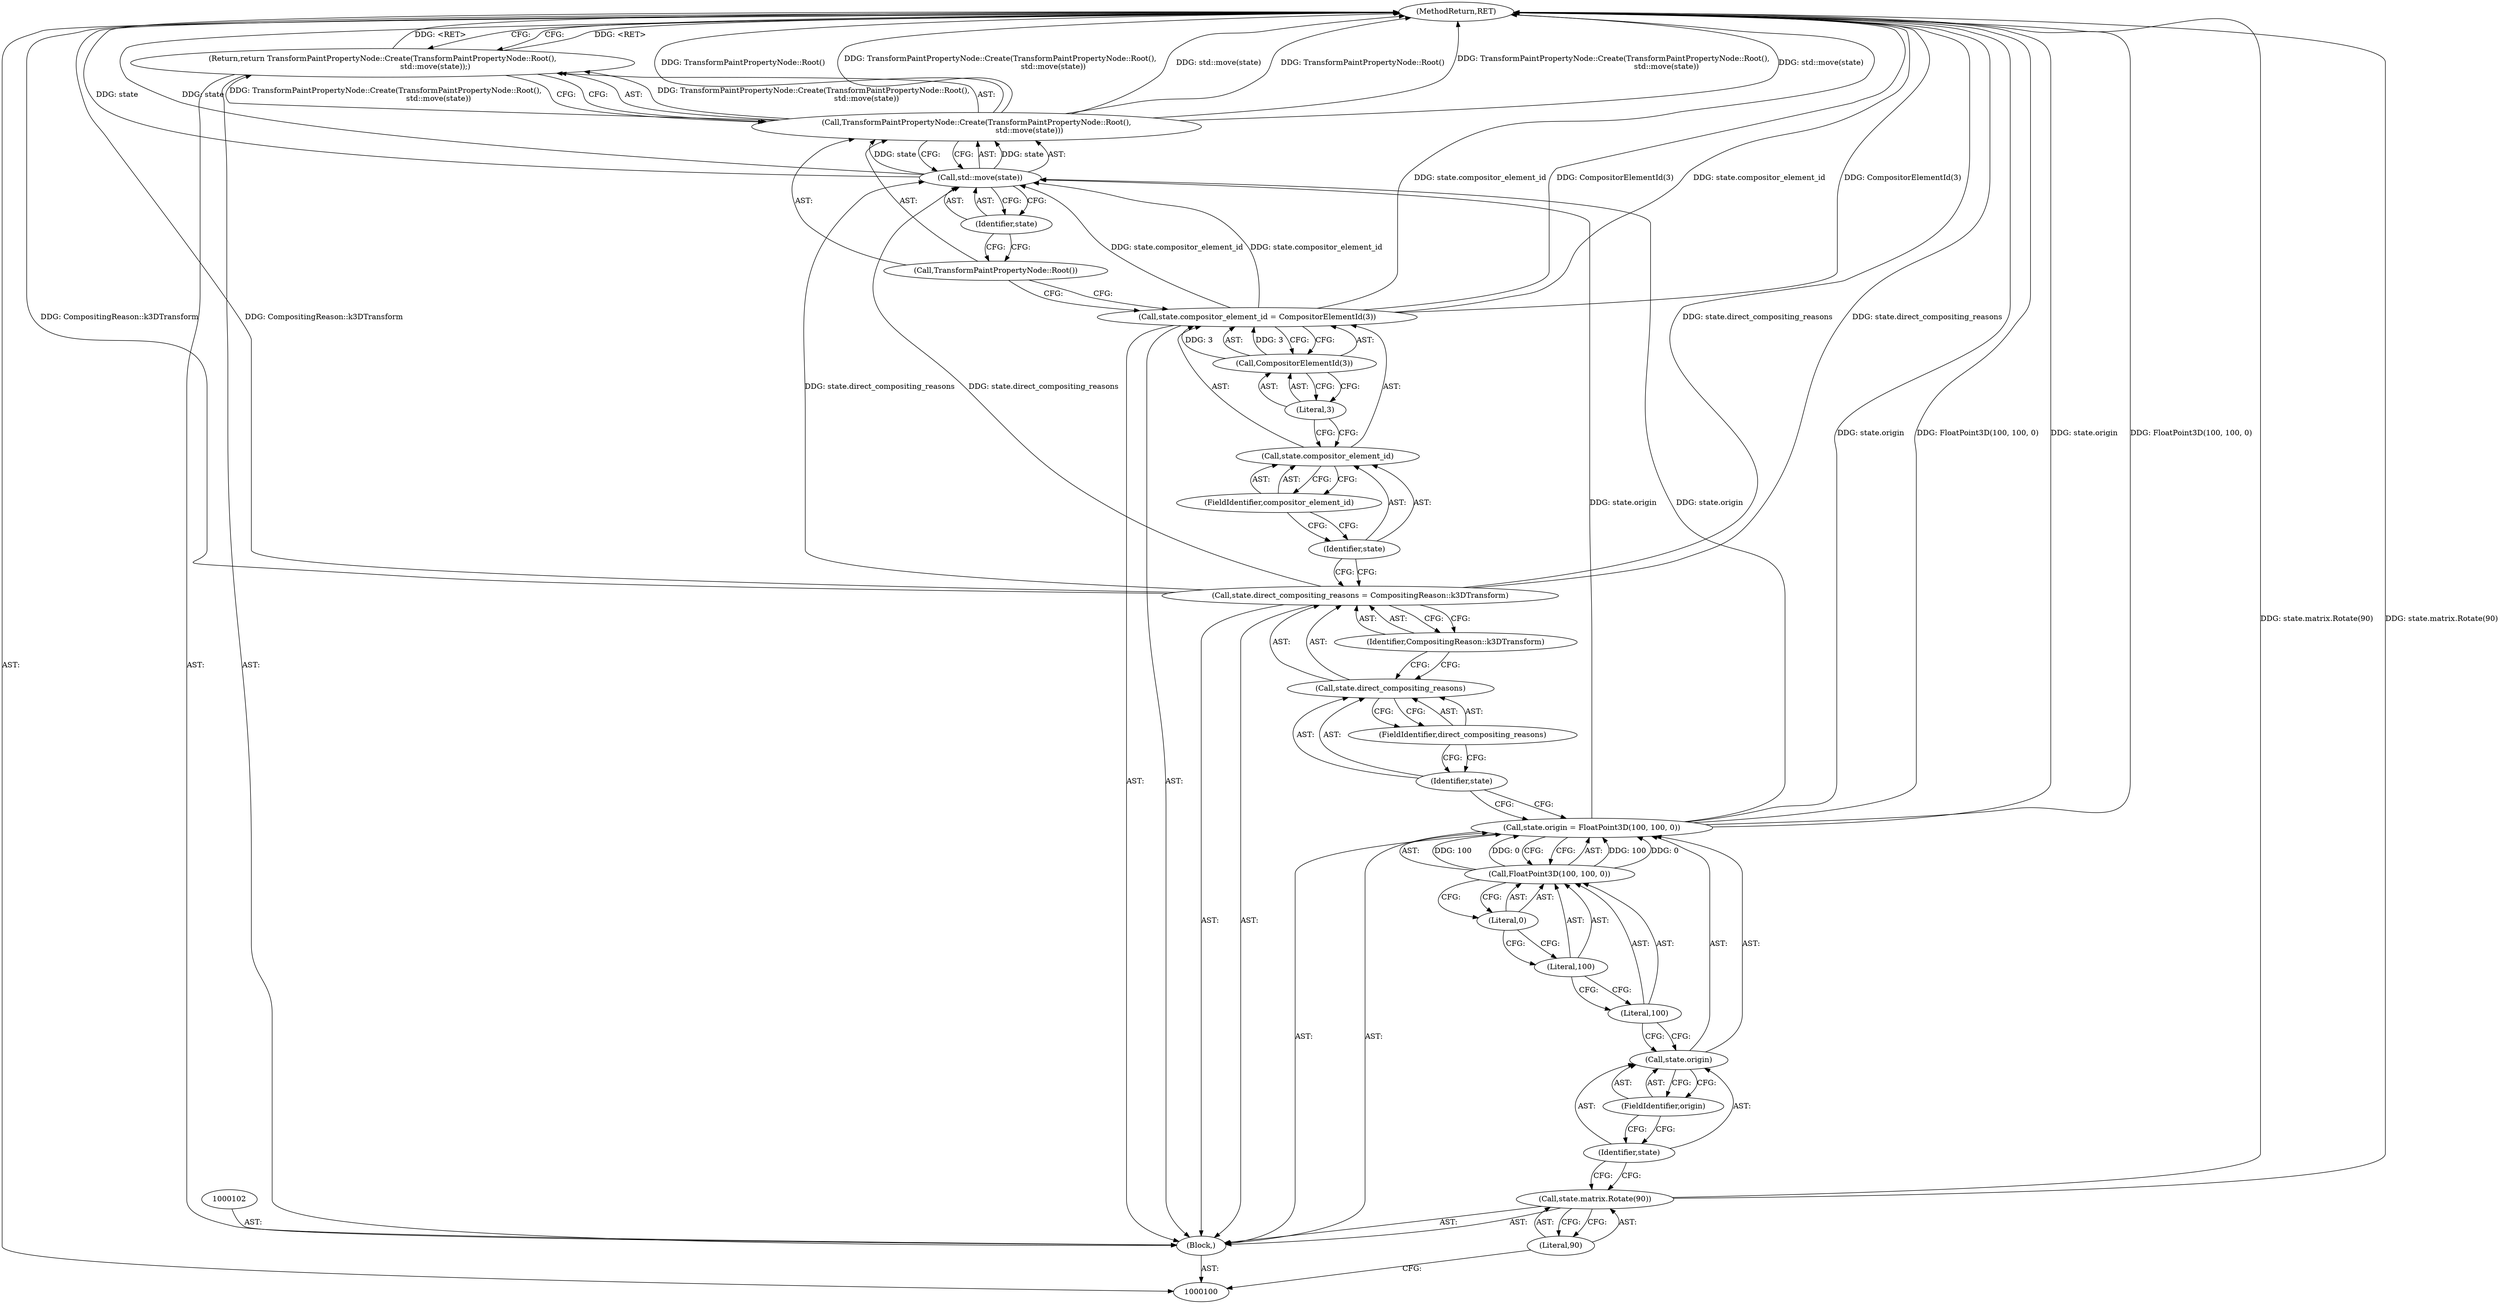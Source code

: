 digraph "1_Chrome_f911e11e7f6b5c0d6f5ee694a9871de6619889f7_27" {
"1000129" [label="(MethodReturn,RET)"];
"1000101" [label="(Block,)"];
"1000104" [label="(Literal,90)"];
"1000103" [label="(Call,state.matrix.Rotate(90))"];
"1000109" [label="(Call,FloatPoint3D(100, 100, 0))"];
"1000105" [label="(Call,state.origin = FloatPoint3D(100, 100, 0))"];
"1000106" [label="(Call,state.origin)"];
"1000107" [label="(Identifier,state)"];
"1000110" [label="(Literal,100)"];
"1000111" [label="(Literal,100)"];
"1000112" [label="(Literal,0)"];
"1000108" [label="(FieldIdentifier,origin)"];
"1000113" [label="(Call,state.direct_compositing_reasons = CompositingReason::k3DTransform)"];
"1000114" [label="(Call,state.direct_compositing_reasons)"];
"1000115" [label="(Identifier,state)"];
"1000117" [label="(Identifier,CompositingReason::k3DTransform)"];
"1000116" [label="(FieldIdentifier,direct_compositing_reasons)"];
"1000118" [label="(Call,state.compositor_element_id = CompositorElementId(3))"];
"1000119" [label="(Call,state.compositor_element_id)"];
"1000120" [label="(Identifier,state)"];
"1000122" [label="(Call,CompositorElementId(3))"];
"1000123" [label="(Literal,3)"];
"1000121" [label="(FieldIdentifier,compositor_element_id)"];
"1000124" [label="(Return,return TransformPaintPropertyNode::Create(TransformPaintPropertyNode::Root(),\n                                            std::move(state));)"];
"1000126" [label="(Call,TransformPaintPropertyNode::Root())"];
"1000125" [label="(Call,TransformPaintPropertyNode::Create(TransformPaintPropertyNode::Root(),\n                                            std::move(state)))"];
"1000127" [label="(Call,std::move(state))"];
"1000128" [label="(Identifier,state)"];
"1000129" -> "1000100"  [label="AST: "];
"1000129" -> "1000124"  [label="CFG: "];
"1000124" -> "1000129"  [label="DDG: <RET>"];
"1000113" -> "1000129"  [label="DDG: CompositingReason::k3DTransform"];
"1000113" -> "1000129"  [label="DDG: state.direct_compositing_reasons"];
"1000125" -> "1000129"  [label="DDG: TransformPaintPropertyNode::Root()"];
"1000125" -> "1000129"  [label="DDG: TransformPaintPropertyNode::Create(TransformPaintPropertyNode::Root(),\n                                            std::move(state))"];
"1000125" -> "1000129"  [label="DDG: std::move(state)"];
"1000103" -> "1000129"  [label="DDG: state.matrix.Rotate(90)"];
"1000118" -> "1000129"  [label="DDG: CompositorElementId(3)"];
"1000118" -> "1000129"  [label="DDG: state.compositor_element_id"];
"1000127" -> "1000129"  [label="DDG: state"];
"1000105" -> "1000129"  [label="DDG: state.origin"];
"1000105" -> "1000129"  [label="DDG: FloatPoint3D(100, 100, 0)"];
"1000101" -> "1000100"  [label="AST: "];
"1000102" -> "1000101"  [label="AST: "];
"1000103" -> "1000101"  [label="AST: "];
"1000105" -> "1000101"  [label="AST: "];
"1000113" -> "1000101"  [label="AST: "];
"1000118" -> "1000101"  [label="AST: "];
"1000124" -> "1000101"  [label="AST: "];
"1000104" -> "1000103"  [label="AST: "];
"1000104" -> "1000100"  [label="CFG: "];
"1000103" -> "1000104"  [label="CFG: "];
"1000103" -> "1000101"  [label="AST: "];
"1000103" -> "1000104"  [label="CFG: "];
"1000104" -> "1000103"  [label="AST: "];
"1000107" -> "1000103"  [label="CFG: "];
"1000103" -> "1000129"  [label="DDG: state.matrix.Rotate(90)"];
"1000109" -> "1000105"  [label="AST: "];
"1000109" -> "1000112"  [label="CFG: "];
"1000110" -> "1000109"  [label="AST: "];
"1000111" -> "1000109"  [label="AST: "];
"1000112" -> "1000109"  [label="AST: "];
"1000105" -> "1000109"  [label="CFG: "];
"1000109" -> "1000105"  [label="DDG: 100"];
"1000109" -> "1000105"  [label="DDG: 0"];
"1000105" -> "1000101"  [label="AST: "];
"1000105" -> "1000109"  [label="CFG: "];
"1000106" -> "1000105"  [label="AST: "];
"1000109" -> "1000105"  [label="AST: "];
"1000115" -> "1000105"  [label="CFG: "];
"1000105" -> "1000129"  [label="DDG: state.origin"];
"1000105" -> "1000129"  [label="DDG: FloatPoint3D(100, 100, 0)"];
"1000109" -> "1000105"  [label="DDG: 100"];
"1000109" -> "1000105"  [label="DDG: 0"];
"1000105" -> "1000127"  [label="DDG: state.origin"];
"1000106" -> "1000105"  [label="AST: "];
"1000106" -> "1000108"  [label="CFG: "];
"1000107" -> "1000106"  [label="AST: "];
"1000108" -> "1000106"  [label="AST: "];
"1000110" -> "1000106"  [label="CFG: "];
"1000107" -> "1000106"  [label="AST: "];
"1000107" -> "1000103"  [label="CFG: "];
"1000108" -> "1000107"  [label="CFG: "];
"1000110" -> "1000109"  [label="AST: "];
"1000110" -> "1000106"  [label="CFG: "];
"1000111" -> "1000110"  [label="CFG: "];
"1000111" -> "1000109"  [label="AST: "];
"1000111" -> "1000110"  [label="CFG: "];
"1000112" -> "1000111"  [label="CFG: "];
"1000112" -> "1000109"  [label="AST: "];
"1000112" -> "1000111"  [label="CFG: "];
"1000109" -> "1000112"  [label="CFG: "];
"1000108" -> "1000106"  [label="AST: "];
"1000108" -> "1000107"  [label="CFG: "];
"1000106" -> "1000108"  [label="CFG: "];
"1000113" -> "1000101"  [label="AST: "];
"1000113" -> "1000117"  [label="CFG: "];
"1000114" -> "1000113"  [label="AST: "];
"1000117" -> "1000113"  [label="AST: "];
"1000120" -> "1000113"  [label="CFG: "];
"1000113" -> "1000129"  [label="DDG: CompositingReason::k3DTransform"];
"1000113" -> "1000129"  [label="DDG: state.direct_compositing_reasons"];
"1000113" -> "1000127"  [label="DDG: state.direct_compositing_reasons"];
"1000114" -> "1000113"  [label="AST: "];
"1000114" -> "1000116"  [label="CFG: "];
"1000115" -> "1000114"  [label="AST: "];
"1000116" -> "1000114"  [label="AST: "];
"1000117" -> "1000114"  [label="CFG: "];
"1000115" -> "1000114"  [label="AST: "];
"1000115" -> "1000105"  [label="CFG: "];
"1000116" -> "1000115"  [label="CFG: "];
"1000117" -> "1000113"  [label="AST: "];
"1000117" -> "1000114"  [label="CFG: "];
"1000113" -> "1000117"  [label="CFG: "];
"1000116" -> "1000114"  [label="AST: "];
"1000116" -> "1000115"  [label="CFG: "];
"1000114" -> "1000116"  [label="CFG: "];
"1000118" -> "1000101"  [label="AST: "];
"1000118" -> "1000122"  [label="CFG: "];
"1000119" -> "1000118"  [label="AST: "];
"1000122" -> "1000118"  [label="AST: "];
"1000126" -> "1000118"  [label="CFG: "];
"1000118" -> "1000129"  [label="DDG: CompositorElementId(3)"];
"1000118" -> "1000129"  [label="DDG: state.compositor_element_id"];
"1000122" -> "1000118"  [label="DDG: 3"];
"1000118" -> "1000127"  [label="DDG: state.compositor_element_id"];
"1000119" -> "1000118"  [label="AST: "];
"1000119" -> "1000121"  [label="CFG: "];
"1000120" -> "1000119"  [label="AST: "];
"1000121" -> "1000119"  [label="AST: "];
"1000123" -> "1000119"  [label="CFG: "];
"1000120" -> "1000119"  [label="AST: "];
"1000120" -> "1000113"  [label="CFG: "];
"1000121" -> "1000120"  [label="CFG: "];
"1000122" -> "1000118"  [label="AST: "];
"1000122" -> "1000123"  [label="CFG: "];
"1000123" -> "1000122"  [label="AST: "];
"1000118" -> "1000122"  [label="CFG: "];
"1000122" -> "1000118"  [label="DDG: 3"];
"1000123" -> "1000122"  [label="AST: "];
"1000123" -> "1000119"  [label="CFG: "];
"1000122" -> "1000123"  [label="CFG: "];
"1000121" -> "1000119"  [label="AST: "];
"1000121" -> "1000120"  [label="CFG: "];
"1000119" -> "1000121"  [label="CFG: "];
"1000124" -> "1000101"  [label="AST: "];
"1000124" -> "1000125"  [label="CFG: "];
"1000125" -> "1000124"  [label="AST: "];
"1000129" -> "1000124"  [label="CFG: "];
"1000124" -> "1000129"  [label="DDG: <RET>"];
"1000125" -> "1000124"  [label="DDG: TransformPaintPropertyNode::Create(TransformPaintPropertyNode::Root(),\n                                            std::move(state))"];
"1000126" -> "1000125"  [label="AST: "];
"1000126" -> "1000118"  [label="CFG: "];
"1000128" -> "1000126"  [label="CFG: "];
"1000125" -> "1000124"  [label="AST: "];
"1000125" -> "1000127"  [label="CFG: "];
"1000126" -> "1000125"  [label="AST: "];
"1000127" -> "1000125"  [label="AST: "];
"1000124" -> "1000125"  [label="CFG: "];
"1000125" -> "1000129"  [label="DDG: TransformPaintPropertyNode::Root()"];
"1000125" -> "1000129"  [label="DDG: TransformPaintPropertyNode::Create(TransformPaintPropertyNode::Root(),\n                                            std::move(state))"];
"1000125" -> "1000129"  [label="DDG: std::move(state)"];
"1000125" -> "1000124"  [label="DDG: TransformPaintPropertyNode::Create(TransformPaintPropertyNode::Root(),\n                                            std::move(state))"];
"1000127" -> "1000125"  [label="DDG: state"];
"1000127" -> "1000125"  [label="AST: "];
"1000127" -> "1000128"  [label="CFG: "];
"1000128" -> "1000127"  [label="AST: "];
"1000125" -> "1000127"  [label="CFG: "];
"1000127" -> "1000129"  [label="DDG: state"];
"1000127" -> "1000125"  [label="DDG: state"];
"1000113" -> "1000127"  [label="DDG: state.direct_compositing_reasons"];
"1000118" -> "1000127"  [label="DDG: state.compositor_element_id"];
"1000105" -> "1000127"  [label="DDG: state.origin"];
"1000128" -> "1000127"  [label="AST: "];
"1000128" -> "1000126"  [label="CFG: "];
"1000127" -> "1000128"  [label="CFG: "];
}
